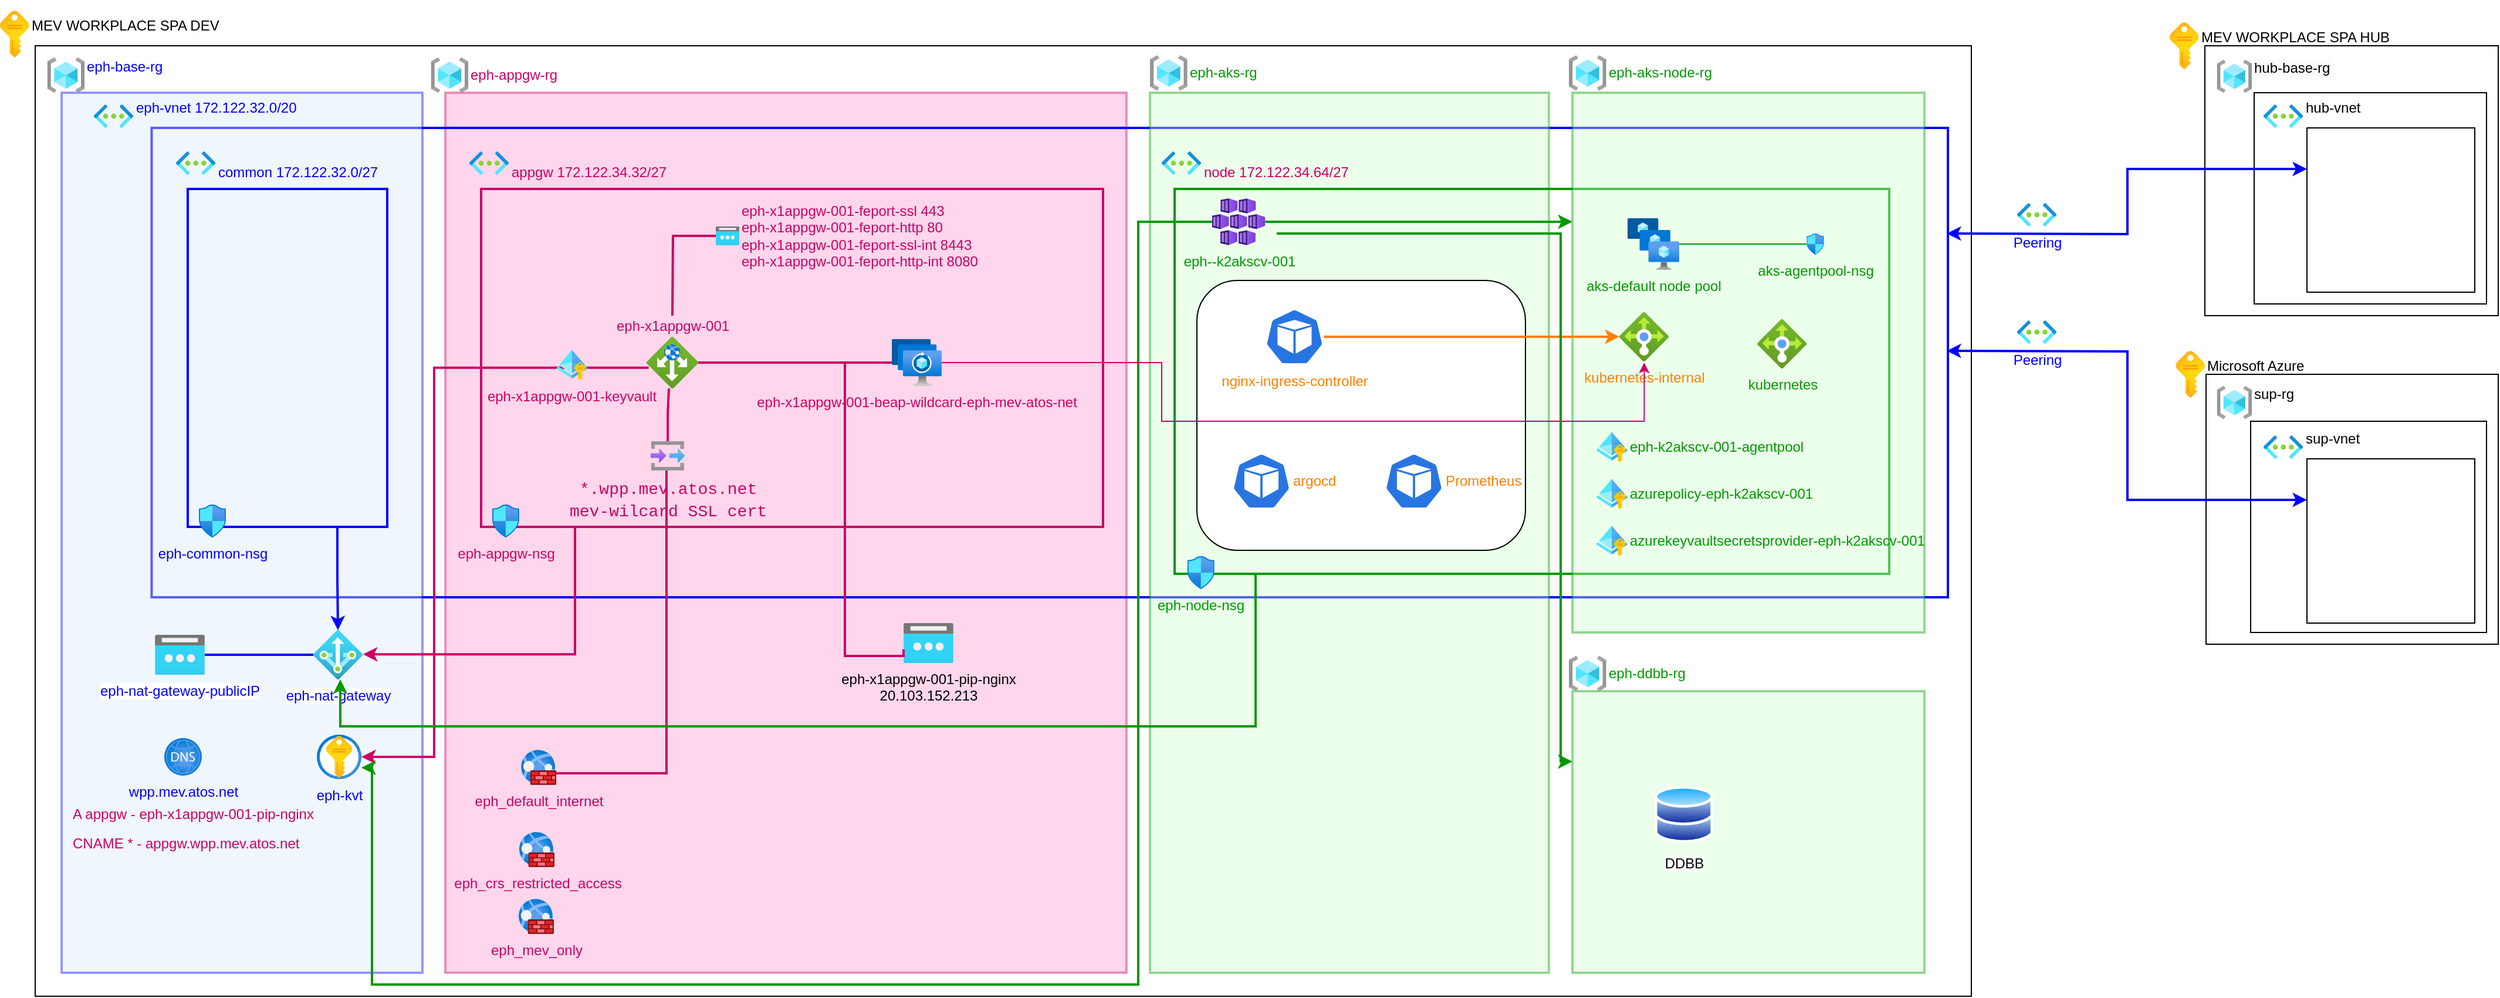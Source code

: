 <?xml version="1.0" encoding="UTF-8"?>
<mxfile version="26.1.0" pages="2">
  <diagram id="WI9T0HZ2pTsCkuznbFz-" name="Global Architecture">
    <mxGraphModel dx="989" dy="509" grid="1" gridSize="10" guides="1" tooltips="1" connect="1" arrows="1" fold="1" page="1" pageScale="1" pageWidth="1169" pageHeight="827" math="0" shadow="0">
      <root>
        <mxCell id="0" />
        <mxCell id="1" parent="0" />
        <mxCell id="seszYE0wkwO7zM1o9rSa-4" value="" style="rounded=0;whiteSpace=wrap;html=1;verticalAlign=bottom;align=left;labelPosition=center;verticalLabelPosition=top;fillColor=none;" parent="1" vertex="1">
          <mxGeometry x="70" y="390" width="1650" height="810" as="geometry" />
        </mxCell>
        <mxCell id="3BfcSpS_3oiQG7wrlxwT-1" value="" style="rounded=0;whiteSpace=wrap;html=1;labelPosition=center;verticalLabelPosition=top;align=left;verticalAlign=bottom;strokeWidth=2;fillColor=#FF99CC;strokeColor=#CC0066;opacity=40;fontColor=#CC0066;" parent="1" vertex="1">
          <mxGeometry x="419.49" y="430" width="580.51" height="750" as="geometry" />
        </mxCell>
        <mxCell id="seszYE0wkwO7zM1o9rSa-15" value="" style="rounded=0;whiteSpace=wrap;html=1;labelPosition=center;verticalLabelPosition=top;align=left;verticalAlign=bottom;fillColor=none;strokeColor=#0000FF;strokeWidth=2;fontColor=#0000FF;" parent="1" vertex="1">
          <mxGeometry x="169.23" y="460" width="1530.77" height="400" as="geometry" />
        </mxCell>
        <mxCell id="seszYE0wkwO7zM1o9rSa-9" value="" style="rounded=0;whiteSpace=wrap;html=1;labelPosition=center;verticalLabelPosition=top;align=left;verticalAlign=bottom;strokeWidth=2;fillColor=#dae8fc;strokeColor=#0000FF;opacity=40;" parent="1" vertex="1">
          <mxGeometry x="92.49" y="430" width="307.51" height="750" as="geometry" />
        </mxCell>
        <mxCell id="W_9jYhinBGnLkx4Yress-15" value="" style="group" parent="1" vertex="1" connectable="0">
          <mxGeometry x="1894.21" y="650" width="274.79" height="250" as="geometry" />
        </mxCell>
        <mxCell id="seszYE0wkwO7zM1o9rSa-5" value="" style="rounded=0;whiteSpace=wrap;html=1;verticalAlign=bottom;align=left;labelPosition=center;verticalLabelPosition=top;" parent="W_9jYhinBGnLkx4Yress-15" vertex="1">
          <mxGeometry x="25.79" y="20" width="249" height="230" as="geometry" />
        </mxCell>
        <mxCell id="seszYE0wkwO7zM1o9rSa-7" value="&#xa;&lt;span style=&quot;color: rgb(0, 0, 0); font-family: Helvetica; font-size: 12px; font-style: normal; font-variant-ligatures: normal; font-variant-caps: normal; font-weight: 400; letter-spacing: normal; orphans: 2; text-align: left; text-indent: 0px; text-transform: none; widows: 2; word-spacing: 0px; -webkit-text-stroke-width: 0px; text-decoration-thickness: initial; text-decoration-style: initial; text-decoration-color: initial; float: none; display: inline !important;&quot;&gt;Microsoft Azure&lt;/span&gt;&#xa;&#xa;" style="image;aspect=fixed;html=1;points=[];align=left;fontSize=12;image=img/lib/azure2/general/Subscriptions.svg;labelBackgroundColor=none;labelPosition=right;verticalLabelPosition=middle;verticalAlign=middle;" parent="W_9jYhinBGnLkx4Yress-15" vertex="1">
          <mxGeometry width="24.79" height="40" as="geometry" />
        </mxCell>
        <mxCell id="W_9jYhinBGnLkx4Yress-14" value="" style="group" parent="1" vertex="1" connectable="0">
          <mxGeometry x="1929.25" y="680" width="229.75" height="210" as="geometry" />
        </mxCell>
        <mxCell id="seszYE0wkwO7zM1o9rSa-13" value="" style="rounded=0;whiteSpace=wrap;html=1;labelPosition=center;verticalLabelPosition=top;align=left;verticalAlign=bottom;" parent="W_9jYhinBGnLkx4Yress-14" vertex="1">
          <mxGeometry x="28.75" y="30" width="201" height="180" as="geometry" />
        </mxCell>
        <mxCell id="seszYE0wkwO7zM1o9rSa-17" value="&#xa;&lt;span style=&quot;color: rgb(0, 0, 0); font-family: Helvetica; font-size: 12px; font-style: normal; font-variant-ligatures: normal; font-variant-caps: normal; font-weight: 400; letter-spacing: normal; orphans: 2; text-align: left; text-indent: 0px; text-transform: none; widows: 2; word-spacing: 0px; -webkit-text-stroke-width: 0px; text-decoration-thickness: initial; text-decoration-style: initial; text-decoration-color: initial; float: none; display: inline !important;&quot;&gt;sup-rg&lt;/span&gt;&#xa;&#xa;" style="image;aspect=fixed;html=1;points=[];align=left;fontSize=12;image=img/lib/azure2/general/Resource_Groups.svg;labelBackgroundColor=none;labelPosition=right;verticalLabelPosition=middle;verticalAlign=middle;" parent="W_9jYhinBGnLkx4Yress-14" vertex="1">
          <mxGeometry width="29.75" height="28" as="geometry" />
        </mxCell>
        <mxCell id="W_9jYhinBGnLkx4Yress-9" value="" style="group" parent="1" vertex="1" connectable="0">
          <mxGeometry x="1889" y="370" width="280" height="250" as="geometry" />
        </mxCell>
        <mxCell id="seszYE0wkwO7zM1o9rSa-2" value="" style="rounded=0;whiteSpace=wrap;html=1;verticalAlign=bottom;align=left;labelPosition=center;verticalLabelPosition=top;" parent="W_9jYhinBGnLkx4Yress-9" vertex="1">
          <mxGeometry x="30" y="20" width="250" height="230" as="geometry" />
        </mxCell>
        <mxCell id="seszYE0wkwO7zM1o9rSa-6" value="&#xa;&lt;span style=&quot;color: rgb(0, 0, 0); font-family: Helvetica; font-size: 12px; font-style: normal; font-variant-ligatures: normal; font-variant-caps: normal; font-weight: 400; letter-spacing: normal; orphans: 2; text-align: left; text-indent: 0px; text-transform: none; widows: 2; word-spacing: 0px; -webkit-text-stroke-width: 0px; text-decoration-thickness: initial; text-decoration-style: initial; text-decoration-color: initial; float: none; display: inline !important;&quot;&gt;MEV WORKPLACE SPA HUB&lt;/span&gt;&#xa;&#xa;" style="image;aspect=fixed;html=1;points=[];align=left;fontSize=12;image=img/lib/azure2/general/Subscriptions.svg;labelBackgroundColor=none;labelPosition=right;verticalLabelPosition=middle;verticalAlign=middle;" parent="W_9jYhinBGnLkx4Yress-9" vertex="1">
          <mxGeometry width="24.79" height="40" as="geometry" />
        </mxCell>
        <mxCell id="W_9jYhinBGnLkx4Yress-10" value="" style="group" parent="1" vertex="1" connectable="0">
          <mxGeometry x="1929.25" y="402" width="229.75" height="208" as="geometry" />
        </mxCell>
        <mxCell id="seszYE0wkwO7zM1o9rSa-12" value="" style="rounded=0;whiteSpace=wrap;html=1;labelPosition=center;verticalLabelPosition=top;align=left;verticalAlign=bottom;" parent="W_9jYhinBGnLkx4Yress-10" vertex="1">
          <mxGeometry x="31.75" y="28" width="198" height="180" as="geometry" />
        </mxCell>
        <mxCell id="seszYE0wkwO7zM1o9rSa-16" value="&#xa;&lt;span style=&quot;color: rgb(0, 0, 0); font-family: Helvetica; font-size: 12px; font-style: normal; font-variant-ligatures: normal; font-variant-caps: normal; font-weight: 400; letter-spacing: normal; orphans: 2; text-align: left; text-indent: 0px; text-transform: none; widows: 2; word-spacing: 0px; -webkit-text-stroke-width: 0px; background-color: rgb(251, 251, 251); text-decoration-thickness: initial; text-decoration-style: initial; text-decoration-color: initial; float: none; display: inline !important;&quot;&gt;hub-base-rg&lt;/span&gt;&#xa;&#xa;" style="image;aspect=fixed;html=1;points=[];align=left;fontSize=12;image=img/lib/azure2/general/Resource_Groups.svg;labelBackgroundColor=none;labelPosition=right;verticalLabelPosition=middle;verticalAlign=middle;" parent="W_9jYhinBGnLkx4Yress-10" vertex="1">
          <mxGeometry width="29.75" height="28" as="geometry" />
        </mxCell>
        <mxCell id="seszYE0wkwO7zM1o9rSa-26" value="eph-nat-gateway-publicIP" style="image;aspect=fixed;html=1;points=[];align=center;fontSize=12;image=img/lib/azure2/networking/Public_IP_Addresses.svg;fontColor=#0000FF;" parent="1" vertex="1">
          <mxGeometry x="172" y="892" width="42.5" height="34" as="geometry" />
        </mxCell>
        <mxCell id="seszYE0wkwO7zM1o9rSa-28" value="" style="edgeStyle=orthogonalEdgeStyle;rounded=0;orthogonalLoop=1;jettySize=auto;html=1;strokeColor=#0000FF;strokeWidth=2;endArrow=none;endFill=0;" parent="1" source="seszYE0wkwO7zM1o9rSa-27" target="seszYE0wkwO7zM1o9rSa-26" edge="1">
          <mxGeometry relative="1" as="geometry" />
        </mxCell>
        <mxCell id="seszYE0wkwO7zM1o9rSa-27" value="eph-nat-gateway" style="image;aspect=fixed;html=1;points=[];align=center;fontSize=12;image=img/lib/azure2/networking/NAT.svg;fontColor=#0000FF;" parent="1" vertex="1">
          <mxGeometry x="307" y="888" width="42" height="42" as="geometry" />
        </mxCell>
        <mxCell id="seszYE0wkwO7zM1o9rSa-35" style="edgeStyle=orthogonalEdgeStyle;rounded=0;orthogonalLoop=1;jettySize=auto;html=1;exitX=0.75;exitY=1;exitDx=0;exitDy=0;strokeColor=#0000FF;strokeWidth=2;" parent="1" source="seszYE0wkwO7zM1o9rSa-32" target="seszYE0wkwO7zM1o9rSa-27" edge="1">
          <mxGeometry relative="1" as="geometry" />
        </mxCell>
        <mxCell id="W_9jYhinBGnLkx4Yress-7" value="" style="group" parent="1" vertex="1" connectable="0">
          <mxGeometry x="1759" y="524" width="33.5" height="20" as="geometry" />
        </mxCell>
        <mxCell id="seszYE0wkwO7zM1o9rSa-22" value="Peering" style="image;aspect=fixed;html=1;points=[];align=center;fontSize=12;image=img/lib/azure2/networking/Virtual_Networks.svg;fontColor=#0000FF;" parent="W_9jYhinBGnLkx4Yress-7" vertex="1">
          <mxGeometry width="33.5" height="20" as="geometry" />
        </mxCell>
        <mxCell id="W_9jYhinBGnLkx4Yress-8" value="" style="group" parent="1" vertex="1" connectable="0">
          <mxGeometry x="1759" y="624" width="33.5" height="20" as="geometry" />
        </mxCell>
        <mxCell id="seszYE0wkwO7zM1o9rSa-25" value="Peering" style="image;aspect=fixed;html=1;points=[];align=center;fontSize=12;image=img/lib/azure2/networking/Virtual_Networks.svg;fontColor=#0000FF;" parent="W_9jYhinBGnLkx4Yress-8" vertex="1">
          <mxGeometry width="33.5" height="20" as="geometry" />
        </mxCell>
        <mxCell id="W_9jYhinBGnLkx4Yress-11" value="" style="group" parent="1" vertex="1" connectable="0">
          <mxGeometry x="1969" y="440" width="180" height="160" as="geometry" />
        </mxCell>
        <mxCell id="seszYE0wkwO7zM1o9rSa-10" value="&#xa;&lt;span style=&quot;color: rgb(0, 0, 0); font-family: Helvetica; font-size: 12px; font-style: normal; font-variant-ligatures: normal; font-variant-caps: normal; font-weight: 400; letter-spacing: normal; orphans: 2; text-align: left; text-indent: 0px; text-transform: none; widows: 2; word-spacing: 0px; -webkit-text-stroke-width: 0px; text-decoration-thickness: initial; text-decoration-style: initial; text-decoration-color: initial; float: none; display: inline !important;&quot;&gt;hub-vnet&lt;/span&gt;&#xa;&#xa;" style="image;aspect=fixed;html=1;points=[];align=left;fontSize=12;image=img/lib/azure2/networking/Virtual_Networks.svg;labelBackgroundColor=none;labelPosition=right;verticalLabelPosition=middle;verticalAlign=middle;" parent="W_9jYhinBGnLkx4Yress-11" vertex="1">
          <mxGeometry width="33.5" height="20" as="geometry" />
        </mxCell>
        <mxCell id="seszYE0wkwO7zM1o9rSa-19" value="" style="rounded=0;whiteSpace=wrap;html=1;labelPosition=center;verticalLabelPosition=top;align=left;verticalAlign=bottom;" parent="W_9jYhinBGnLkx4Yress-11" vertex="1">
          <mxGeometry x="37" y="20" width="143" height="140" as="geometry" />
        </mxCell>
        <mxCell id="seszYE0wkwO7zM1o9rSa-23" style="edgeStyle=orthogonalEdgeStyle;rounded=0;orthogonalLoop=1;jettySize=auto;html=1;exitX=1;exitY=0.25;exitDx=0;exitDy=0;entryX=0;entryY=0.25;entryDx=0;entryDy=0;startArrow=classic;startFill=1;strokeWidth=2;strokeColor=#0000FF;" parent="1" target="seszYE0wkwO7zM1o9rSa-19" edge="1">
          <mxGeometry relative="1" as="geometry">
            <mxPoint x="1699" y="550" as="sourcePoint" />
          </mxGeometry>
        </mxCell>
        <mxCell id="W_9jYhinBGnLkx4Yress-12" value="" style="group" parent="1" vertex="1" connectable="0">
          <mxGeometry x="1969" y="722" width="180" height="160" as="geometry" />
        </mxCell>
        <mxCell id="seszYE0wkwO7zM1o9rSa-11" value="&#xa;&lt;span style=&quot;color: rgb(0, 0, 0); font-family: Helvetica; font-size: 12px; font-style: normal; font-variant-ligatures: normal; font-variant-caps: normal; font-weight: 400; letter-spacing: normal; orphans: 2; text-align: left; text-indent: 0px; text-transform: none; widows: 2; word-spacing: 0px; -webkit-text-stroke-width: 0px; text-decoration-thickness: initial; text-decoration-style: initial; text-decoration-color: initial; float: none; display: inline !important;&quot;&gt;sup-vnet&lt;/span&gt;&#xa;&#xa;" style="image;aspect=fixed;html=1;points=[];align=left;fontSize=12;image=img/lib/azure2/networking/Virtual_Networks.svg;labelBackgroundColor=none;labelPosition=right;verticalLabelPosition=middle;verticalAlign=middle;" parent="W_9jYhinBGnLkx4Yress-12" vertex="1">
          <mxGeometry width="33.5" height="20" as="geometry" />
        </mxCell>
        <mxCell id="seszYE0wkwO7zM1o9rSa-20" value="" style="rounded=0;whiteSpace=wrap;html=1;labelPosition=center;verticalLabelPosition=top;align=left;verticalAlign=bottom;" parent="W_9jYhinBGnLkx4Yress-12" vertex="1">
          <mxGeometry x="37" y="20" width="143" height="140" as="geometry" />
        </mxCell>
        <mxCell id="seszYE0wkwO7zM1o9rSa-24" style="edgeStyle=orthogonalEdgeStyle;rounded=0;orthogonalLoop=1;jettySize=auto;html=1;exitX=1;exitY=0.5;exitDx=0;exitDy=0;entryX=0;entryY=0.25;entryDx=0;entryDy=0;startArrow=classic;startFill=1;strokeWidth=2;strokeColor=#0000FF;" parent="1" target="seszYE0wkwO7zM1o9rSa-20" edge="1">
          <mxGeometry relative="1" as="geometry">
            <mxPoint x="1699" y="650" as="sourcePoint" />
          </mxGeometry>
        </mxCell>
        <mxCell id="seszYE0wkwO7zM1o9rSa-14" value="&#xa;&lt;span style=&quot;color: rgb(0, 0, 255); font-family: Helvetica; font-size: 12px; font-style: normal; font-variant-ligatures: normal; font-variant-caps: normal; font-weight: 400; letter-spacing: normal; orphans: 2; text-align: left; text-indent: 0px; text-transform: none; widows: 2; word-spacing: 0px; -webkit-text-stroke-width: 0px; text-decoration-thickness: initial; text-decoration-style: initial; text-decoration-color: initial; float: none; display: inline !important;&quot;&gt;eph-base-rg&lt;/span&gt;&#xa;&#xa;" style="image;aspect=fixed;html=1;points=[];align=left;fontSize=12;image=img/lib/azure2/general/Resource_Groups.svg;labelBackgroundColor=none;labelPosition=right;verticalLabelPosition=middle;verticalAlign=middle;" parent="1" vertex="1">
          <mxGeometry x="80.25" y="400" width="31.88" height="30" as="geometry" />
        </mxCell>
        <mxCell id="3BfcSpS_3oiQG7wrlxwT-2" value="eph-appgw-rg" style="image;aspect=fixed;html=1;points=[];align=left;fontSize=12;image=img/lib/azure2/general/Resource_Groups.svg;labelBackgroundColor=none;labelPosition=right;verticalLabelPosition=middle;verticalAlign=middle;fontColor=#CC0066;" parent="1" vertex="1">
          <mxGeometry x="407.25" y="400" width="31.88" height="30" as="geometry" />
        </mxCell>
        <mxCell id="3BfcSpS_3oiQG7wrlxwT-7" style="edgeStyle=orthogonalEdgeStyle;rounded=0;orthogonalLoop=1;jettySize=auto;html=1;exitX=0.5;exitY=1;exitDx=0;exitDy=0;entryX=1.01;entryY=0.49;entryDx=0;entryDy=0;entryPerimeter=0;strokeWidth=2;strokeColor=#CC0066;" parent="1" source="3BfcSpS_3oiQG7wrlxwT-5" target="seszYE0wkwO7zM1o9rSa-27" edge="1">
          <mxGeometry relative="1" as="geometry">
            <Array as="points">
              <mxPoint x="530" y="800" />
              <mxPoint x="530" y="909" />
            </Array>
          </mxGeometry>
        </mxCell>
        <mxCell id="3BfcSpS_3oiQG7wrlxwT-15" style="edgeStyle=orthogonalEdgeStyle;rounded=0;orthogonalLoop=1;jettySize=auto;html=1;labelBackgroundColor=none;fontColor=#CC0066;strokeColor=#CC0066;strokeWidth=2;endArrow=none;endFill=0;" parent="1" source="3BfcSpS_3oiQG7wrlxwT-10" target="3BfcSpS_3oiQG7wrlxwT-14" edge="1">
          <mxGeometry relative="1" as="geometry">
            <Array as="points">
              <mxPoint x="608" y="1010" />
            </Array>
          </mxGeometry>
        </mxCell>
        <mxCell id="3BfcSpS_3oiQG7wrlxwT-10" value="eph_default_internet" style="image;aspect=fixed;html=1;points=[];align=center;fontSize=12;image=img/lib/azure2/networking/Web_Application_Firewall_Policies_WAF.svg;labelBackgroundColor=none;fontColor=#CC0066;" parent="1" vertex="1">
          <mxGeometry x="484.09" y="990" width="30" height="30" as="geometry" />
        </mxCell>
        <mxCell id="3BfcSpS_3oiQG7wrlxwT-11" value="eph_mev_only" style="image;aspect=fixed;html=1;points=[];align=center;fontSize=12;image=img/lib/azure2/networking/Web_Application_Firewall_Policies_WAF.svg;labelBackgroundColor=none;fontColor=#CC0066;" parent="1" vertex="1">
          <mxGeometry x="482" y="1117" width="30" height="30" as="geometry" />
        </mxCell>
        <mxCell id="seszYE0wkwO7zM1o9rSa-8" value="&#xa;&lt;span style=&quot;color: rgb(0, 0, 255); font-family: Helvetica; font-size: 12px; font-style: normal; font-variant-ligatures: normal; font-variant-caps: normal; font-weight: 400; letter-spacing: normal; orphans: 2; text-align: left; text-indent: 0px; text-transform: none; widows: 2; word-spacing: 0px; -webkit-text-stroke-width: 0px; text-decoration-thickness: initial; text-decoration-style: initial; text-decoration-color: initial; float: none; display: inline !important;&quot;&gt;eph-vnet&amp;nbsp;172.122.32.0/20&lt;/span&gt;&#xa;&#xa;" style="image;aspect=fixed;html=1;points=[];align=left;fontSize=12;image=img/lib/azure2/networking/Virtual_Networks.svg;labelPosition=right;verticalLabelPosition=middle;verticalAlign=middle;labelBackgroundColor=none;" parent="1" vertex="1">
          <mxGeometry x="120" y="440" width="33.5" height="20" as="geometry" />
        </mxCell>
        <mxCell id="seszYE0wkwO7zM1o9rSa-1" value="&#xa;&lt;span style=&quot;color: rgb(0, 0, 0); font-family: Helvetica; font-size: 12px; font-style: normal; font-variant-ligatures: normal; font-variant-caps: normal; font-weight: 400; letter-spacing: normal; orphans: 2; text-align: left; text-indent: 0px; text-transform: none; widows: 2; word-spacing: 0px; -webkit-text-stroke-width: 0px; text-decoration-thickness: initial; text-decoration-style: initial; text-decoration-color: initial; float: none; display: inline !important;&quot;&gt;MEV WORKPLACE SPA DEV&lt;/span&gt;&#xa;&#xa;" style="image;aspect=fixed;html=1;points=[];align=left;fontSize=12;image=img/lib/azure2/general/Subscriptions.svg;labelBackgroundColor=none;labelPosition=right;verticalLabelPosition=middle;verticalAlign=middle;" parent="1" vertex="1">
          <mxGeometry x="40" y="360" width="24.79" height="40" as="geometry" />
        </mxCell>
        <mxCell id="seszYE0wkwO7zM1o9rSa-36" value="wpp.mev.atos.net" style="image;aspect=fixed;html=1;points=[];align=center;fontSize=12;image=img/lib/azure2/networking/DNS_Zones.svg;labelBackgroundColor=none;fontColor=#0000FF;" parent="1" vertex="1">
          <mxGeometry x="180" y="980" width="32" height="32" as="geometry" />
        </mxCell>
        <mxCell id="3BfcSpS_3oiQG7wrlxwT-13" value="" style="edgeStyle=orthogonalEdgeStyle;rounded=0;orthogonalLoop=1;jettySize=auto;html=1;entryX=0.041;entryY=0.6;entryDx=0;entryDy=0;entryPerimeter=0;endArrow=none;endFill=0;startArrow=classic;startFill=1;strokeWidth=2;strokeColor=#CC0066;" parent="1" source="seszYE0wkwO7zM1o9rSa-37" target="3BfcSpS_3oiQG7wrlxwT-12" edge="1">
          <mxGeometry relative="1" as="geometry">
            <Array as="points">
              <mxPoint x="410" y="996" />
              <mxPoint x="410" y="664" />
            </Array>
          </mxGeometry>
        </mxCell>
        <mxCell id="seszYE0wkwO7zM1o9rSa-37" value="eph-kvt" style="image;aspect=fixed;html=1;points=[];align=center;fontSize=12;image=img/lib/azure2/security/Key_Vaults.svg;labelBackgroundColor=none;fontColor=#0000FF;" parent="1" vertex="1">
          <mxGeometry x="310" y="977" width="38" height="38" as="geometry" />
        </mxCell>
        <mxCell id="3BfcSpS_3oiQG7wrlxwT-8" value="&lt;font color=&quot;#000000&quot;&gt;eph-x1appgw-001-pip-nginx&lt;br&gt;20.103.152.213&lt;/font&gt;" style="image;aspect=fixed;html=1;points=[];align=center;fontSize=12;image=img/lib/azure2/networking/Public_IP_Addresses.svg;fontColor=#CC0066;labelBackgroundColor=none;" parent="1" vertex="1">
          <mxGeometry x="810" y="882" width="42.5" height="34" as="geometry" />
        </mxCell>
        <mxCell id="3BfcSpS_3oiQG7wrlxwT-9" value="eph_crs_restricted_access" style="image;aspect=fixed;html=1;points=[];align=center;fontSize=12;image=img/lib/azure2/networking/Web_Application_Firewall_Policies_WAF.svg;labelBackgroundColor=none;fontColor=#CC0066;" parent="1" vertex="1">
          <mxGeometry x="482.5" y="1060" width="30" height="30" as="geometry" />
        </mxCell>
        <mxCell id="3BfcSpS_3oiQG7wrlxwT-4" value="&lt;br&gt;&lt;span style=&quot;font-family: Helvetica; font-size: 12px; font-style: normal; font-variant-ligatures: normal; font-variant-caps: normal; font-weight: 400; letter-spacing: normal; orphans: 2; text-align: left; text-indent: 0px; text-transform: none; widows: 2; word-spacing: 0px; -webkit-text-stroke-width: 0px; text-decoration-thickness: initial; text-decoration-style: initial; text-decoration-color: initial; float: none; display: inline !important;&quot;&gt;appgw 172.122.34.32/27&lt;/span&gt;" style="image;aspect=fixed;html=1;points=[];align=left;fontSize=12;image=img/lib/azure2/networking/Virtual_Networks.svg;labelPosition=right;verticalLabelPosition=middle;verticalAlign=middle;labelBackgroundColor=none;fontColor=#CC0066;" parent="1" vertex="1">
          <mxGeometry x="440" y="480" width="33.5" height="20" as="geometry" />
        </mxCell>
        <mxCell id="3BfcSpS_3oiQG7wrlxwT-5" value="" style="rounded=0;whiteSpace=wrap;html=1;strokeWidth=2;strokeColor=#CC0066;fillColor=none;" parent="1" vertex="1">
          <mxGeometry x="450" y="512" width="530" height="288" as="geometry" />
        </mxCell>
        <mxCell id="3BfcSpS_3oiQG7wrlxwT-6" value="eph-appgw-nsg" style="image;aspect=fixed;html=1;points=[];align=center;fontSize=12;image=img/lib/azure2/networking/Network_Security_Groups.svg;labelBackgroundColor=none;fontColor=#CC0066;" parent="1" vertex="1">
          <mxGeometry x="459.44" y="781" width="23.06" height="28" as="geometry" />
        </mxCell>
        <mxCell id="3BfcSpS_3oiQG7wrlxwT-12" value="eph-x1appgw-001" style="image;aspect=fixed;html=1;points=[];align=center;fontSize=12;image=img/lib/azure2/networking/Application_Gateways.svg;labelBackgroundColor=none;fontColor=#CC0066;labelPosition=center;verticalLabelPosition=top;verticalAlign=bottom;" parent="1" vertex="1">
          <mxGeometry x="591" y="638" width="44" height="44" as="geometry" />
        </mxCell>
        <mxCell id="3BfcSpS_3oiQG7wrlxwT-14" value="&lt;div style=&quot;font-family: Consolas, &amp;quot;Courier New&amp;quot;, monospace; font-size: 14px; line-height: 19px;&quot;&gt;*.wpp.mev.atos.net&lt;/div&gt;&lt;div style=&quot;font-family: Consolas, &amp;quot;Courier New&amp;quot;, monospace; font-size: 14px; line-height: 19px;&quot;&gt;mev-wilcard SSL cert&lt;/div&gt;" style="image;aspect=fixed;html=1;points=[];align=center;fontSize=12;image=img/lib/azure2/general/Input_Output.svg;labelBackgroundColor=none;fontColor=#CC0066;labelPosition=center;verticalLabelPosition=bottom;verticalAlign=top;" parent="1" vertex="1">
          <mxGeometry x="594.5" y="727" width="29.09" height="25" as="geometry" />
        </mxCell>
        <mxCell id="seszYE0wkwO7zM1o9rSa-31" value="&lt;br&gt;&lt;span style=&quot;color: rgb(0, 0, 255); font-family: Helvetica; font-size: 12px; font-style: normal; font-variant-ligatures: normal; font-variant-caps: normal; font-weight: 400; letter-spacing: normal; orphans: 2; text-align: left; text-indent: 0px; text-transform: none; widows: 2; word-spacing: 0px; -webkit-text-stroke-width: 0px; text-decoration-thickness: initial; text-decoration-style: initial; text-decoration-color: initial; float: none; display: inline !important;&quot;&gt;common 172.122.32.0/27&lt;/span&gt;&lt;br&gt;" style="image;aspect=fixed;html=1;points=[];align=left;fontSize=12;image=img/lib/azure2/networking/Virtual_Networks.svg;labelPosition=right;verticalLabelPosition=middle;verticalAlign=middle;labelBackgroundColor=none;" parent="1" vertex="1">
          <mxGeometry x="190" y="480" width="33.5" height="20" as="geometry" />
        </mxCell>
        <mxCell id="seszYE0wkwO7zM1o9rSa-32" value="" style="rounded=0;whiteSpace=wrap;html=1;strokeWidth=2;strokeColor=#0000FF;fillColor=none;" parent="1" vertex="1">
          <mxGeometry x="200" y="512" width="170" height="288" as="geometry" />
        </mxCell>
        <mxCell id="seszYE0wkwO7zM1o9rSa-33" value="eph-common-nsg" style="image;aspect=fixed;html=1;points=[];align=center;fontSize=12;image=img/lib/azure2/networking/Network_Security_Groups.svg;labelBackgroundColor=none;fontColor=#0000FF;" parent="1" vertex="1">
          <mxGeometry x="209.44" y="781" width="23.06" height="28" as="geometry" />
        </mxCell>
        <mxCell id="3BfcSpS_3oiQG7wrlxwT-16" style="edgeStyle=orthogonalEdgeStyle;rounded=0;orthogonalLoop=1;jettySize=auto;html=1;entryX=0.432;entryY=1;entryDx=0;entryDy=0;entryPerimeter=0;strokeWidth=2;strokeColor=#CC0066;endArrow=none;endFill=0;startArrow=none;startFill=0;" parent="1" source="3BfcSpS_3oiQG7wrlxwT-14" target="3BfcSpS_3oiQG7wrlxwT-12" edge="1">
          <mxGeometry relative="1" as="geometry" />
        </mxCell>
        <mxCell id="3BfcSpS_3oiQG7wrlxwT-17" value="eph-x1appgw-001-keyvault" style="image;aspect=fixed;html=1;points=[];align=center;fontSize=12;image=img/lib/azure2/identity/Managed_Identities.svg;labelBackgroundColor=none;fontColor=#CC0066;" parent="1" vertex="1">
          <mxGeometry x="514.09" y="649" width="26.79" height="26" as="geometry" />
        </mxCell>
        <mxCell id="3BfcSpS_3oiQG7wrlxwT-19" style="edgeStyle=orthogonalEdgeStyle;rounded=0;orthogonalLoop=1;jettySize=auto;html=1;labelBackgroundColor=none;strokeWidth=2;strokeColor=#CC0066;startArrow=none;startFill=0;endArrow=none;endFill=0;" parent="1" source="3BfcSpS_3oiQG7wrlxwT-18" edge="1">
          <mxGeometry relative="1" as="geometry">
            <mxPoint x="613" y="620" as="targetPoint" />
          </mxGeometry>
        </mxCell>
        <mxCell id="3BfcSpS_3oiQG7wrlxwT-18" value="eph-x1appgw-001-feport-ssl 443&lt;br&gt;eph-x1appgw-001-feport-http 80&lt;br&gt;eph-x1appgw-001-feport-ssl-int 8443&lt;br&gt;&lt;div style=&quot;&quot;&gt;&lt;span style=&quot;background-color: initial;&quot;&gt;eph-x1appgw-001-feport-http-int 8080&lt;/span&gt;&lt;/div&gt;" style="image;aspect=fixed;html=1;points=[];align=left;fontSize=12;image=img/lib/azure2/networking/Public_IP_Addresses.svg;fontColor=#CC0066;labelBackgroundColor=none;labelPosition=right;verticalLabelPosition=middle;verticalAlign=middle;" parent="1" vertex="1">
          <mxGeometry x="650" y="544" width="20" height="16" as="geometry" />
        </mxCell>
        <mxCell id="3BfcSpS_3oiQG7wrlxwT-20" style="edgeStyle=orthogonalEdgeStyle;rounded=0;orthogonalLoop=1;jettySize=auto;html=1;entryX=0;entryY=0.659;entryDx=0;entryDy=0;entryPerimeter=0;strokeColor=#CC0066;strokeWidth=2;endArrow=none;endFill=0;" parent="1" source="3BfcSpS_3oiQG7wrlxwT-12" target="3BfcSpS_3oiQG7wrlxwT-8" edge="1">
          <mxGeometry relative="1" as="geometry">
            <Array as="points">
              <mxPoint x="760" y="660" />
              <mxPoint x="760" y="910" />
              <mxPoint x="810" y="910" />
            </Array>
          </mxGeometry>
        </mxCell>
        <mxCell id="3BfcSpS_3oiQG7wrlxwT-23" style="edgeStyle=orthogonalEdgeStyle;rounded=0;orthogonalLoop=1;jettySize=auto;html=1;strokeColor=#CC0066;strokeWidth=2;endArrow=none;endFill=0;" parent="1" source="3BfcSpS_3oiQG7wrlxwT-22" target="3BfcSpS_3oiQG7wrlxwT-12" edge="1">
          <mxGeometry relative="1" as="geometry" />
        </mxCell>
        <mxCell id="3BfcSpS_3oiQG7wrlxwT-22" value="eph-x1appgw-001-beap-wildcard-eph-mev-atos-net" style="image;aspect=fixed;html=1;points=[];align=center;fontSize=12;image=img/lib/azure2/networking/Spot_VMSS.svg;labelBackgroundColor=none;fontColor=#CC0066;" parent="1" vertex="1">
          <mxGeometry x="800" y="640" width="42.5" height="40" as="geometry" />
        </mxCell>
        <mxCell id="3BfcSpS_3oiQG7wrlxwT-24" value="A appgw - eph-x1appgw-001-pip-nginx" style="text;html=1;strokeColor=none;fillColor=none;align=left;verticalAlign=middle;whiteSpace=wrap;rounded=0;fontColor=#CC0066;" parent="1" vertex="1">
          <mxGeometry x="100.38" y="1030" width="226.75" height="30" as="geometry" />
        </mxCell>
        <mxCell id="3BfcSpS_3oiQG7wrlxwT-25" value="CNAME * -&amp;nbsp;appgw.wpp.mev.atos.net" style="text;html=1;strokeColor=none;fillColor=none;align=left;verticalAlign=middle;whiteSpace=wrap;rounded=0;fontColor=#CC0066;" parent="1" vertex="1">
          <mxGeometry x="100.38" y="1055" width="226.75" height="30" as="geometry" />
        </mxCell>
        <mxCell id="3BfcSpS_3oiQG7wrlxwT-26" value="" style="rounded=0;whiteSpace=wrap;html=1;labelPosition=center;verticalLabelPosition=top;align=left;verticalAlign=bottom;strokeWidth=2;fillColor=#CCFFCC;strokeColor=#009900;opacity=40;fontColor=#009900;" parent="1" vertex="1">
          <mxGeometry x="1020" y="430" width="340" height="750" as="geometry" />
        </mxCell>
        <mxCell id="3BfcSpS_3oiQG7wrlxwT-27" value="eph-aks-rg" style="image;aspect=fixed;html=1;points=[];align=left;fontSize=12;image=img/lib/azure2/general/Resource_Groups.svg;labelBackgroundColor=none;labelPosition=right;verticalLabelPosition=middle;verticalAlign=middle;fontColor=#009900;" parent="1" vertex="1">
          <mxGeometry x="1020" y="398.18" width="31.88" height="30" as="geometry" />
        </mxCell>
        <mxCell id="3BfcSpS_3oiQG7wrlxwT-28" value="" style="rounded=0;whiteSpace=wrap;html=1;strokeWidth=2;strokeColor=#009900;fillColor=none;" parent="1" vertex="1">
          <mxGeometry x="1041" y="512" width="609" height="328" as="geometry" />
        </mxCell>
        <mxCell id="3BfcSpS_3oiQG7wrlxwT-29" value="&lt;br&gt;&lt;span style=&quot;font-family: Helvetica; font-size: 12px; font-style: normal; font-variant-ligatures: normal; font-variant-caps: normal; font-weight: 400; letter-spacing: normal; orphans: 2; text-align: left; text-indent: 0px; text-transform: none; widows: 2; word-spacing: 0px; -webkit-text-stroke-width: 0px; text-decoration-thickness: initial; text-decoration-style: initial; text-decoration-color: initial; float: none; display: inline !important;&quot;&gt;node 172.122.34.64/27&lt;/span&gt;" style="image;aspect=fixed;html=1;points=[];align=left;fontSize=12;image=img/lib/azure2/networking/Virtual_Networks.svg;labelPosition=right;verticalLabelPosition=middle;verticalAlign=middle;labelBackgroundColor=none;fontColor=#CC0066;" parent="1" vertex="1">
          <mxGeometry x="1030" y="480" width="33.5" height="20" as="geometry" />
        </mxCell>
        <mxCell id="3BfcSpS_3oiQG7wrlxwT-30" value="eph-node-nsg" style="image;aspect=fixed;html=1;points=[];align=center;fontSize=12;image=img/lib/azure2/networking/Network_Security_Groups.svg;labelBackgroundColor=none;fontColor=#009900;" parent="1" vertex="1">
          <mxGeometry x="1051.88" y="825" width="23.06" height="28" as="geometry" />
        </mxCell>
        <mxCell id="3BfcSpS_3oiQG7wrlxwT-31" style="edgeStyle=orthogonalEdgeStyle;rounded=0;orthogonalLoop=1;jettySize=auto;html=1;exitX=0.111;exitY=1.002;exitDx=0;exitDy=0;entryX=0.548;entryY=1;entryDx=0;entryDy=0;entryPerimeter=0;strokeWidth=2;strokeColor=#009900;exitPerimeter=0;" parent="1" source="3BfcSpS_3oiQG7wrlxwT-28" target="seszYE0wkwO7zM1o9rSa-27" edge="1">
          <mxGeometry relative="1" as="geometry">
            <Array as="points">
              <mxPoint x="1110" y="841" />
              <mxPoint x="1110" y="970" />
              <mxPoint x="330" y="970" />
            </Array>
          </mxGeometry>
        </mxCell>
        <mxCell id="3BfcSpS_3oiQG7wrlxwT-32" value="eph--k2akscv-001" style="image;aspect=fixed;html=1;points=[];align=center;fontSize=12;image=img/lib/azure2/compute/Kubernetes_Services.svg;labelBackgroundColor=none;fontColor=#009900;" parent="1" vertex="1">
          <mxGeometry x="1072.88" y="520" width="45.33" height="40" as="geometry" />
        </mxCell>
        <mxCell id="3BfcSpS_3oiQG7wrlxwT-33" value="" style="rounded=0;whiteSpace=wrap;html=1;labelPosition=center;verticalLabelPosition=top;align=left;verticalAlign=bottom;strokeWidth=2;fillColor=#CCFFCC;strokeColor=#009900;opacity=40;fontColor=#009900;" parent="1" vertex="1">
          <mxGeometry x="1380" y="430" width="300" height="460" as="geometry" />
        </mxCell>
        <mxCell id="3BfcSpS_3oiQG7wrlxwT-34" value="eph-aks-node-rg" style="image;aspect=fixed;html=1;points=[];align=left;fontSize=12;image=img/lib/azure2/general/Resource_Groups.svg;labelBackgroundColor=none;labelPosition=right;verticalLabelPosition=middle;verticalAlign=middle;fontColor=#009900;" parent="1" vertex="1">
          <mxGeometry x="1377" y="398.18" width="31.88" height="30" as="geometry" />
        </mxCell>
        <mxCell id="3BfcSpS_3oiQG7wrlxwT-35" style="edgeStyle=orthogonalEdgeStyle;rounded=0;orthogonalLoop=1;jettySize=auto;html=1;strokeWidth=2;strokeColor=#009900;" parent="1" source="3BfcSpS_3oiQG7wrlxwT-32" target="3BfcSpS_3oiQG7wrlxwT-33" edge="1">
          <mxGeometry relative="1" as="geometry">
            <mxPoint x="1240" y="540" as="targetPoint" />
            <Array as="points">
              <mxPoint x="1320" y="540" />
              <mxPoint x="1320" y="540" />
            </Array>
          </mxGeometry>
        </mxCell>
        <mxCell id="3BfcSpS_3oiQG7wrlxwT-44" style="edgeStyle=orthogonalEdgeStyle;rounded=0;orthogonalLoop=1;jettySize=auto;html=1;endArrow=none;endFill=0;strokeColor=#009900;" parent="1" source="3BfcSpS_3oiQG7wrlxwT-36" target="3BfcSpS_3oiQG7wrlxwT-43" edge="1">
          <mxGeometry relative="1" as="geometry" />
        </mxCell>
        <mxCell id="3BfcSpS_3oiQG7wrlxwT-36" value="aks-default node pool" style="image;aspect=fixed;html=1;points=[];align=center;fontSize=12;image=img/lib/azure2/compute/VM_Scale_Sets.svg;fontColor=#009900;labelBackgroundColor=none;" parent="1" vertex="1">
          <mxGeometry x="1427" y="537" width="44" height="44" as="geometry" />
        </mxCell>
        <mxCell id="3BfcSpS_3oiQG7wrlxwT-37" style="edgeStyle=orthogonalEdgeStyle;rounded=0;orthogonalLoop=1;jettySize=auto;html=1;entryX=0.547;entryY=1.005;entryDx=0;entryDy=0;entryPerimeter=0;strokeColor=#009900;strokeWidth=2;" parent="1" source="3BfcSpS_3oiQG7wrlxwT-32" edge="1">
          <mxGeometry relative="1" as="geometry">
            <mxPoint x="1120" y="640" as="sourcePoint" />
            <mxPoint x="347.996" y="1005.19" as="targetPoint" />
            <Array as="points">
              <mxPoint x="1010" y="540" />
              <mxPoint x="1010" y="1190" />
              <mxPoint x="357" y="1190" />
              <mxPoint x="357" y="1005" />
            </Array>
          </mxGeometry>
        </mxCell>
        <mxCell id="3BfcSpS_3oiQG7wrlxwT-38" value="eph-k2akscv-001-agentpool" style="image;aspect=fixed;html=1;points=[];align=left;fontSize=12;image=img/lib/azure2/identity/Managed_Identities.svg;labelBackgroundColor=none;fontColor=#009900;labelPosition=right;verticalLabelPosition=middle;verticalAlign=middle;" parent="1" vertex="1">
          <mxGeometry x="1400.21" y="719" width="26.79" height="26" as="geometry" />
        </mxCell>
        <mxCell id="3BfcSpS_3oiQG7wrlxwT-39" value="azurepolicy-eph-k2akscv-001" style="image;aspect=fixed;html=1;points=[];align=left;fontSize=12;image=img/lib/azure2/identity/Managed_Identities.svg;labelBackgroundColor=none;fontColor=#009900;labelPosition=right;verticalLabelPosition=middle;verticalAlign=middle;" parent="1" vertex="1">
          <mxGeometry x="1400.21" y="759" width="26.79" height="26" as="geometry" />
        </mxCell>
        <mxCell id="3BfcSpS_3oiQG7wrlxwT-40" value="azurekeyvaultsecretsprovider-eph-k2akscv-001" style="image;aspect=fixed;html=1;points=[];align=left;fontSize=12;image=img/lib/azure2/identity/Managed_Identities.svg;labelBackgroundColor=none;fontColor=#009900;labelPosition=right;verticalLabelPosition=middle;verticalAlign=middle;" parent="1" vertex="1">
          <mxGeometry x="1400.21" y="799" width="26.79" height="26" as="geometry" />
        </mxCell>
        <mxCell id="3BfcSpS_3oiQG7wrlxwT-41" value="kubernetes" style="image;aspect=fixed;html=1;points=[];align=center;fontSize=12;image=img/lib/azure2/networking/Load_Balancers.svg;labelBackgroundColor=none;fontColor=#009900;" parent="1" vertex="1">
          <mxGeometry x="1537.59" y="623" width="42" height="42" as="geometry" />
        </mxCell>
        <mxCell id="3BfcSpS_3oiQG7wrlxwT-42" value="kubernetes-internal" style="image;aspect=fixed;html=1;points=[];align=center;fontSize=12;image=img/lib/azure2/networking/Load_Balancers.svg;labelBackgroundColor=none;fontColor=#FF8000;" parent="1" vertex="1">
          <mxGeometry x="1420" y="617" width="42" height="42" as="geometry" />
        </mxCell>
        <mxCell id="3BfcSpS_3oiQG7wrlxwT-43" value="aks-agentpool-nsg" style="image;aspect=fixed;html=1;points=[];align=center;fontSize=12;image=img/lib/azure2/networking/Network_Security_Groups.svg;labelBackgroundColor=none;fontColor=#009900;" parent="1" vertex="1">
          <mxGeometry x="1579.59" y="550" width="14.82" height="18" as="geometry" />
        </mxCell>
        <mxCell id="3BfcSpS_3oiQG7wrlxwT-45" value="" style="rounded=1;whiteSpace=wrap;html=1;" parent="1" vertex="1">
          <mxGeometry x="1060" y="590" width="280" height="230" as="geometry" />
        </mxCell>
        <mxCell id="3BfcSpS_3oiQG7wrlxwT-49" style="edgeStyle=orthogonalEdgeStyle;rounded=0;orthogonalLoop=1;jettySize=auto;html=1;strokeWidth=2;strokeColor=#FF8000;" parent="1" source="3BfcSpS_3oiQG7wrlxwT-46" target="3BfcSpS_3oiQG7wrlxwT-42" edge="1">
          <mxGeometry relative="1" as="geometry" />
        </mxCell>
        <mxCell id="3BfcSpS_3oiQG7wrlxwT-46" value="nginx-ingress-controller" style="sketch=0;html=1;dashed=0;whitespace=wrap;fillColor=#2875E2;strokeColor=#ffffff;points=[[0.005,0.63,0],[0.1,0.2,0],[0.9,0.2,0],[0.5,0,0],[0.995,0.63,0],[0.72,0.99,0],[0.5,1,0],[0.28,0.99,0]];verticalLabelPosition=bottom;align=center;verticalAlign=top;shape=mxgraph.kubernetes.icon;prIcon=pod;fontColor=#FF8000;labelPosition=center;" parent="1" vertex="1">
          <mxGeometry x="1118.21" y="614" width="50" height="48" as="geometry" />
        </mxCell>
        <mxCell id="3BfcSpS_3oiQG7wrlxwT-47" value="argocd" style="sketch=0;html=1;dashed=0;whitespace=wrap;fillColor=#2875E2;strokeColor=#ffffff;points=[[0.005,0.63,0],[0.1,0.2,0],[0.9,0.2,0],[0.5,0,0],[0.995,0.63,0],[0.72,0.99,0],[0.5,1,0],[0.28,0.99,0]];verticalLabelPosition=middle;align=left;verticalAlign=middle;shape=mxgraph.kubernetes.icon;prIcon=pod;fontColor=#FF8000;labelPosition=right;" parent="1" vertex="1">
          <mxGeometry x="1090" y="737" width="50" height="48" as="geometry" />
        </mxCell>
        <mxCell id="3BfcSpS_3oiQG7wrlxwT-50" style="edgeStyle=orthogonalEdgeStyle;rounded=0;orthogonalLoop=1;jettySize=auto;html=1;entryX=0.505;entryY=1.024;entryDx=0;entryDy=0;entryPerimeter=0;strokeColor=#CC0066;" parent="1" source="3BfcSpS_3oiQG7wrlxwT-22" target="3BfcSpS_3oiQG7wrlxwT-42" edge="1">
          <mxGeometry relative="1" as="geometry">
            <Array as="points">
              <mxPoint x="1030" y="660" />
              <mxPoint x="1030" y="710" />
              <mxPoint x="1441" y="710" />
            </Array>
          </mxGeometry>
        </mxCell>
        <mxCell id="sAw76Xr2DZW8RN6x5Hdu-1" value="" style="rounded=0;whiteSpace=wrap;html=1;labelPosition=center;verticalLabelPosition=top;align=left;verticalAlign=bottom;strokeWidth=2;fillColor=#CCFFCC;strokeColor=#009900;opacity=40;fontColor=#009900;" vertex="1" parent="1">
          <mxGeometry x="1380" y="940" width="300" height="240" as="geometry" />
        </mxCell>
        <mxCell id="sAw76Xr2DZW8RN6x5Hdu-2" value="Prometheus" style="sketch=0;html=1;dashed=0;whitespace=wrap;fillColor=#2875E2;strokeColor=#ffffff;points=[[0.005,0.63,0],[0.1,0.2,0],[0.9,0.2,0],[0.5,0,0],[0.995,0.63,0],[0.72,0.99,0],[0.5,1,0],[0.28,0.99,0]];verticalLabelPosition=middle;align=left;verticalAlign=middle;shape=mxgraph.kubernetes.icon;prIcon=pod;fontColor=#FF8000;labelPosition=right;" vertex="1" parent="1">
          <mxGeometry x="1220" y="737" width="50" height="48" as="geometry" />
        </mxCell>
        <mxCell id="sAw76Xr2DZW8RN6x5Hdu-4" value="eph-ddbb-rg" style="image;aspect=fixed;html=1;points=[];align=left;fontSize=12;image=img/lib/azure2/general/Resource_Groups.svg;labelBackgroundColor=none;labelPosition=right;verticalLabelPosition=middle;verticalAlign=middle;fontColor=#009900;" vertex="1" parent="1">
          <mxGeometry x="1377" y="910" width="31.88" height="30" as="geometry" />
        </mxCell>
        <mxCell id="sAw76Xr2DZW8RN6x5Hdu-5" value="DDBB" style="image;aspect=fixed;perimeter=ellipsePerimeter;html=1;align=center;shadow=0;dashed=0;spacingTop=3;image=img/lib/active_directory/databases.svg;" vertex="1" parent="1">
          <mxGeometry x="1450" y="1020.5" width="50" height="49" as="geometry" />
        </mxCell>
        <mxCell id="sAw76Xr2DZW8RN6x5Hdu-6" style="edgeStyle=orthogonalEdgeStyle;rounded=0;orthogonalLoop=1;jettySize=auto;html=1;strokeWidth=2;strokeColor=#009900;entryX=0;entryY=0.25;entryDx=0;entryDy=0;" edge="1" parent="1" target="sAw76Xr2DZW8RN6x5Hdu-1">
          <mxGeometry relative="1" as="geometry">
            <mxPoint x="1390" y="550" as="targetPoint" />
            <Array as="points">
              <mxPoint x="1370" y="550" />
              <mxPoint x="1370" y="1000" />
            </Array>
            <mxPoint x="1128" y="550" as="sourcePoint" />
          </mxGeometry>
        </mxCell>
      </root>
    </mxGraphModel>
  </diagram>
  <diagram id="RO82_DsgMc4smSHhiMzl" name="Dependencies">
    <mxGraphModel dx="1276" dy="702" grid="1" gridSize="10" guides="1" tooltips="1" connect="1" arrows="1" fold="1" page="1" pageScale="1" pageWidth="850" pageHeight="1100" math="0" shadow="0">
      <root>
        <mxCell id="0" />
        <mxCell id="1" parent="0" />
        <mxCell id="T6nsakssXOqYiL4b_E6N-6" value="depends on" style="edgeStyle=orthogonalEdgeStyle;rounded=0;orthogonalLoop=1;jettySize=auto;html=1;exitX=1;exitY=0.5;exitDx=0;exitDy=0;entryX=0;entryY=0.5;entryDx=0;entryDy=0;" edge="1" parent="1" source="T6nsakssXOqYiL4b_E6N-1" target="T6nsakssXOqYiL4b_E6N-2">
          <mxGeometry relative="1" as="geometry" />
        </mxCell>
        <mxCell id="T6nsakssXOqYiL4b_E6N-1" value="IDM-IAC-EPHEMERAL-k8s" style="rounded=1;whiteSpace=wrap;html=1;fontColor=#FF8000;strokeColor=#FF8000;" vertex="1" parent="1">
          <mxGeometry x="40" y="210" width="120" height="60" as="geometry" />
        </mxCell>
        <mxCell id="T6nsakssXOqYiL4b_E6N-7" value="depends on" style="edgeStyle=orthogonalEdgeStyle;rounded=0;orthogonalLoop=1;jettySize=auto;html=1;exitX=1;exitY=0.5;exitDx=0;exitDy=0;entryX=0;entryY=0.5;entryDx=0;entryDy=0;" edge="1" parent="1" source="T6nsakssXOqYiL4b_E6N-2" target="T6nsakssXOqYiL4b_E6N-3">
          <mxGeometry relative="1" as="geometry" />
        </mxCell>
        <mxCell id="T6nsakssXOqYiL4b_E6N-2" value="IDM-IAC-EPHEMERAL-aks" style="rounded=1;whiteSpace=wrap;html=1;strokeColor=#009900;fontColor=#009900;" vertex="1" parent="1">
          <mxGeometry x="270" y="210" width="120" height="60" as="geometry" />
        </mxCell>
        <mxCell id="T6nsakssXOqYiL4b_E6N-8" value="depends on" style="edgeStyle=orthogonalEdgeStyle;rounded=0;orthogonalLoop=1;jettySize=auto;html=1;exitX=1;exitY=0.5;exitDx=0;exitDy=0;entryX=0;entryY=0.5;entryDx=0;entryDy=0;" edge="1" parent="1" source="T6nsakssXOqYiL4b_E6N-3" target="T6nsakssXOqYiL4b_E6N-4">
          <mxGeometry relative="1" as="geometry" />
        </mxCell>
        <mxCell id="T6nsakssXOqYiL4b_E6N-10" value="depends on" style="edgeStyle=orthogonalEdgeStyle;rounded=0;orthogonalLoop=1;jettySize=auto;html=1;exitX=0.5;exitY=1;exitDx=0;exitDy=0;entryX=0.5;entryY=0;entryDx=0;entryDy=0;" edge="1" parent="1" source="T6nsakssXOqYiL4b_E6N-3" target="T6nsakssXOqYiL4b_E6N-9">
          <mxGeometry relative="1" as="geometry" />
        </mxCell>
        <mxCell id="T6nsakssXOqYiL4b_E6N-3" value="IDM-IAC-EPHEMERAL-frontend" style="rounded=1;whiteSpace=wrap;html=1;fontColor=#CC0066;strokeColor=#CC0066;" vertex="1" parent="1">
          <mxGeometry x="500" y="210" width="120" height="60" as="geometry" />
        </mxCell>
        <mxCell id="T6nsakssXOqYiL4b_E6N-4" value="IDM-IAC-EPHEMERAL-base" style="rounded=1;whiteSpace=wrap;html=1;fontColor=#0000FF;strokeColor=#0000FF;" vertex="1" parent="1">
          <mxGeometry x="720" y="210" width="120" height="60" as="geometry" />
        </mxCell>
        <mxCell id="T6nsakssXOqYiL4b_E6N-9" value="workplace-dev-common" style="rounded=1;whiteSpace=wrap;html=1;" vertex="1" parent="1">
          <mxGeometry x="500" y="350" width="120" height="60" as="geometry" />
        </mxCell>
      </root>
    </mxGraphModel>
  </diagram>
</mxfile>
